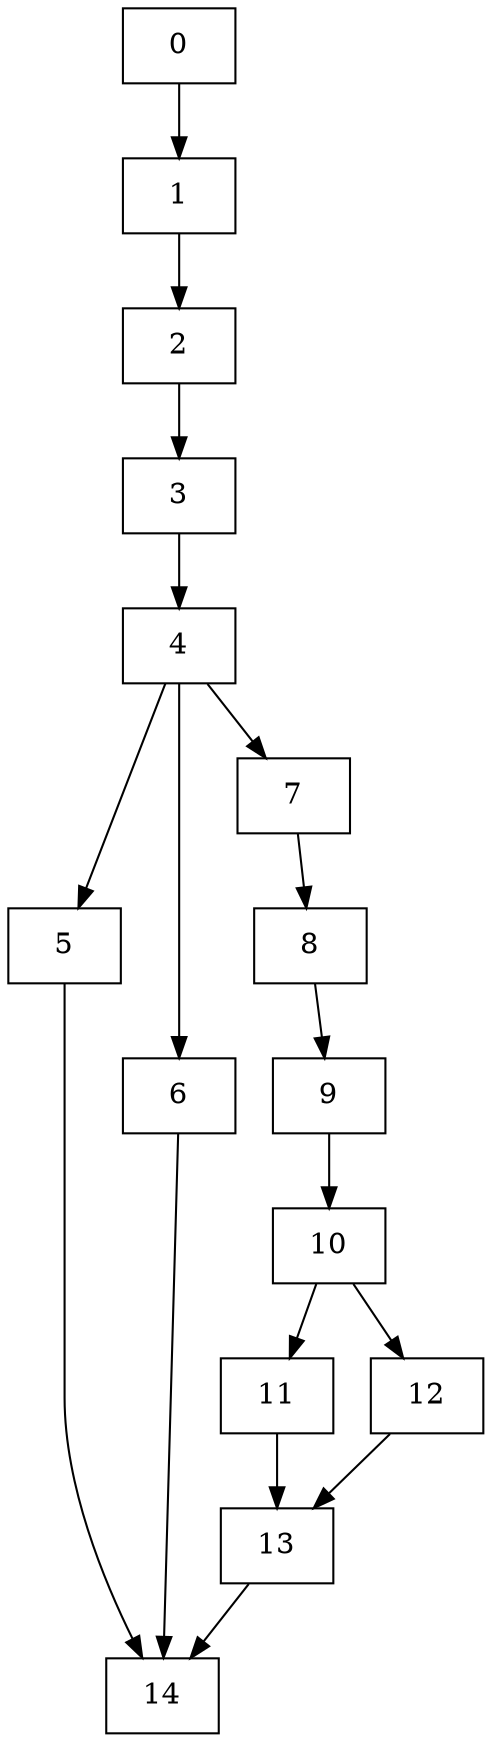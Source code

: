 digraph G {
  0 [shape=box, ];
  1 [shape=box, ];
  2 [shape=box, ];
  3 [shape=box, ];
  4 [shape=box, ];
  5 [shape=box, ];
  6 [shape=box, ];
  7 [shape=box, ];
  8 [shape=box, ];
  9 [shape=box, ];
  10 [shape=box, ];
  11 [shape=box, ];
  12 [shape=box, ];
  13 [shape=box, ];
  14 [shape=box, ];
  
  
  0 -> 1;
  1 -> 2;
  2 -> 3;
  3 -> 4;
  4 -> 5;
  4 -> 6;
  4 -> 7;
  5 -> 14;
  6 -> 14;
  7 -> 8;
  8 -> 9;
  9 -> 10;
  10 -> 11;
  10 -> 12;
  11 -> 13;
  12 -> 13;
  13 -> 14;
  
  }